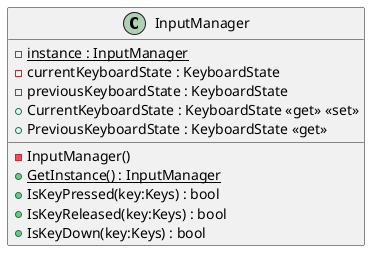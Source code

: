 @startuml
class InputManager {
    - {static} instance : InputManager
    - currentKeyboardState : KeyboardState
    - previousKeyboardState : KeyboardState
    - InputManager()
    + {static} GetInstance() : InputManager
    + CurrentKeyboardState : KeyboardState <<get>> <<set>>
    + PreviousKeyboardState : KeyboardState <<get>>
    + IsKeyPressed(key:Keys) : bool
    + IsKeyReleased(key:Keys) : bool
    + IsKeyDown(key:Keys) : bool
}
@enduml
